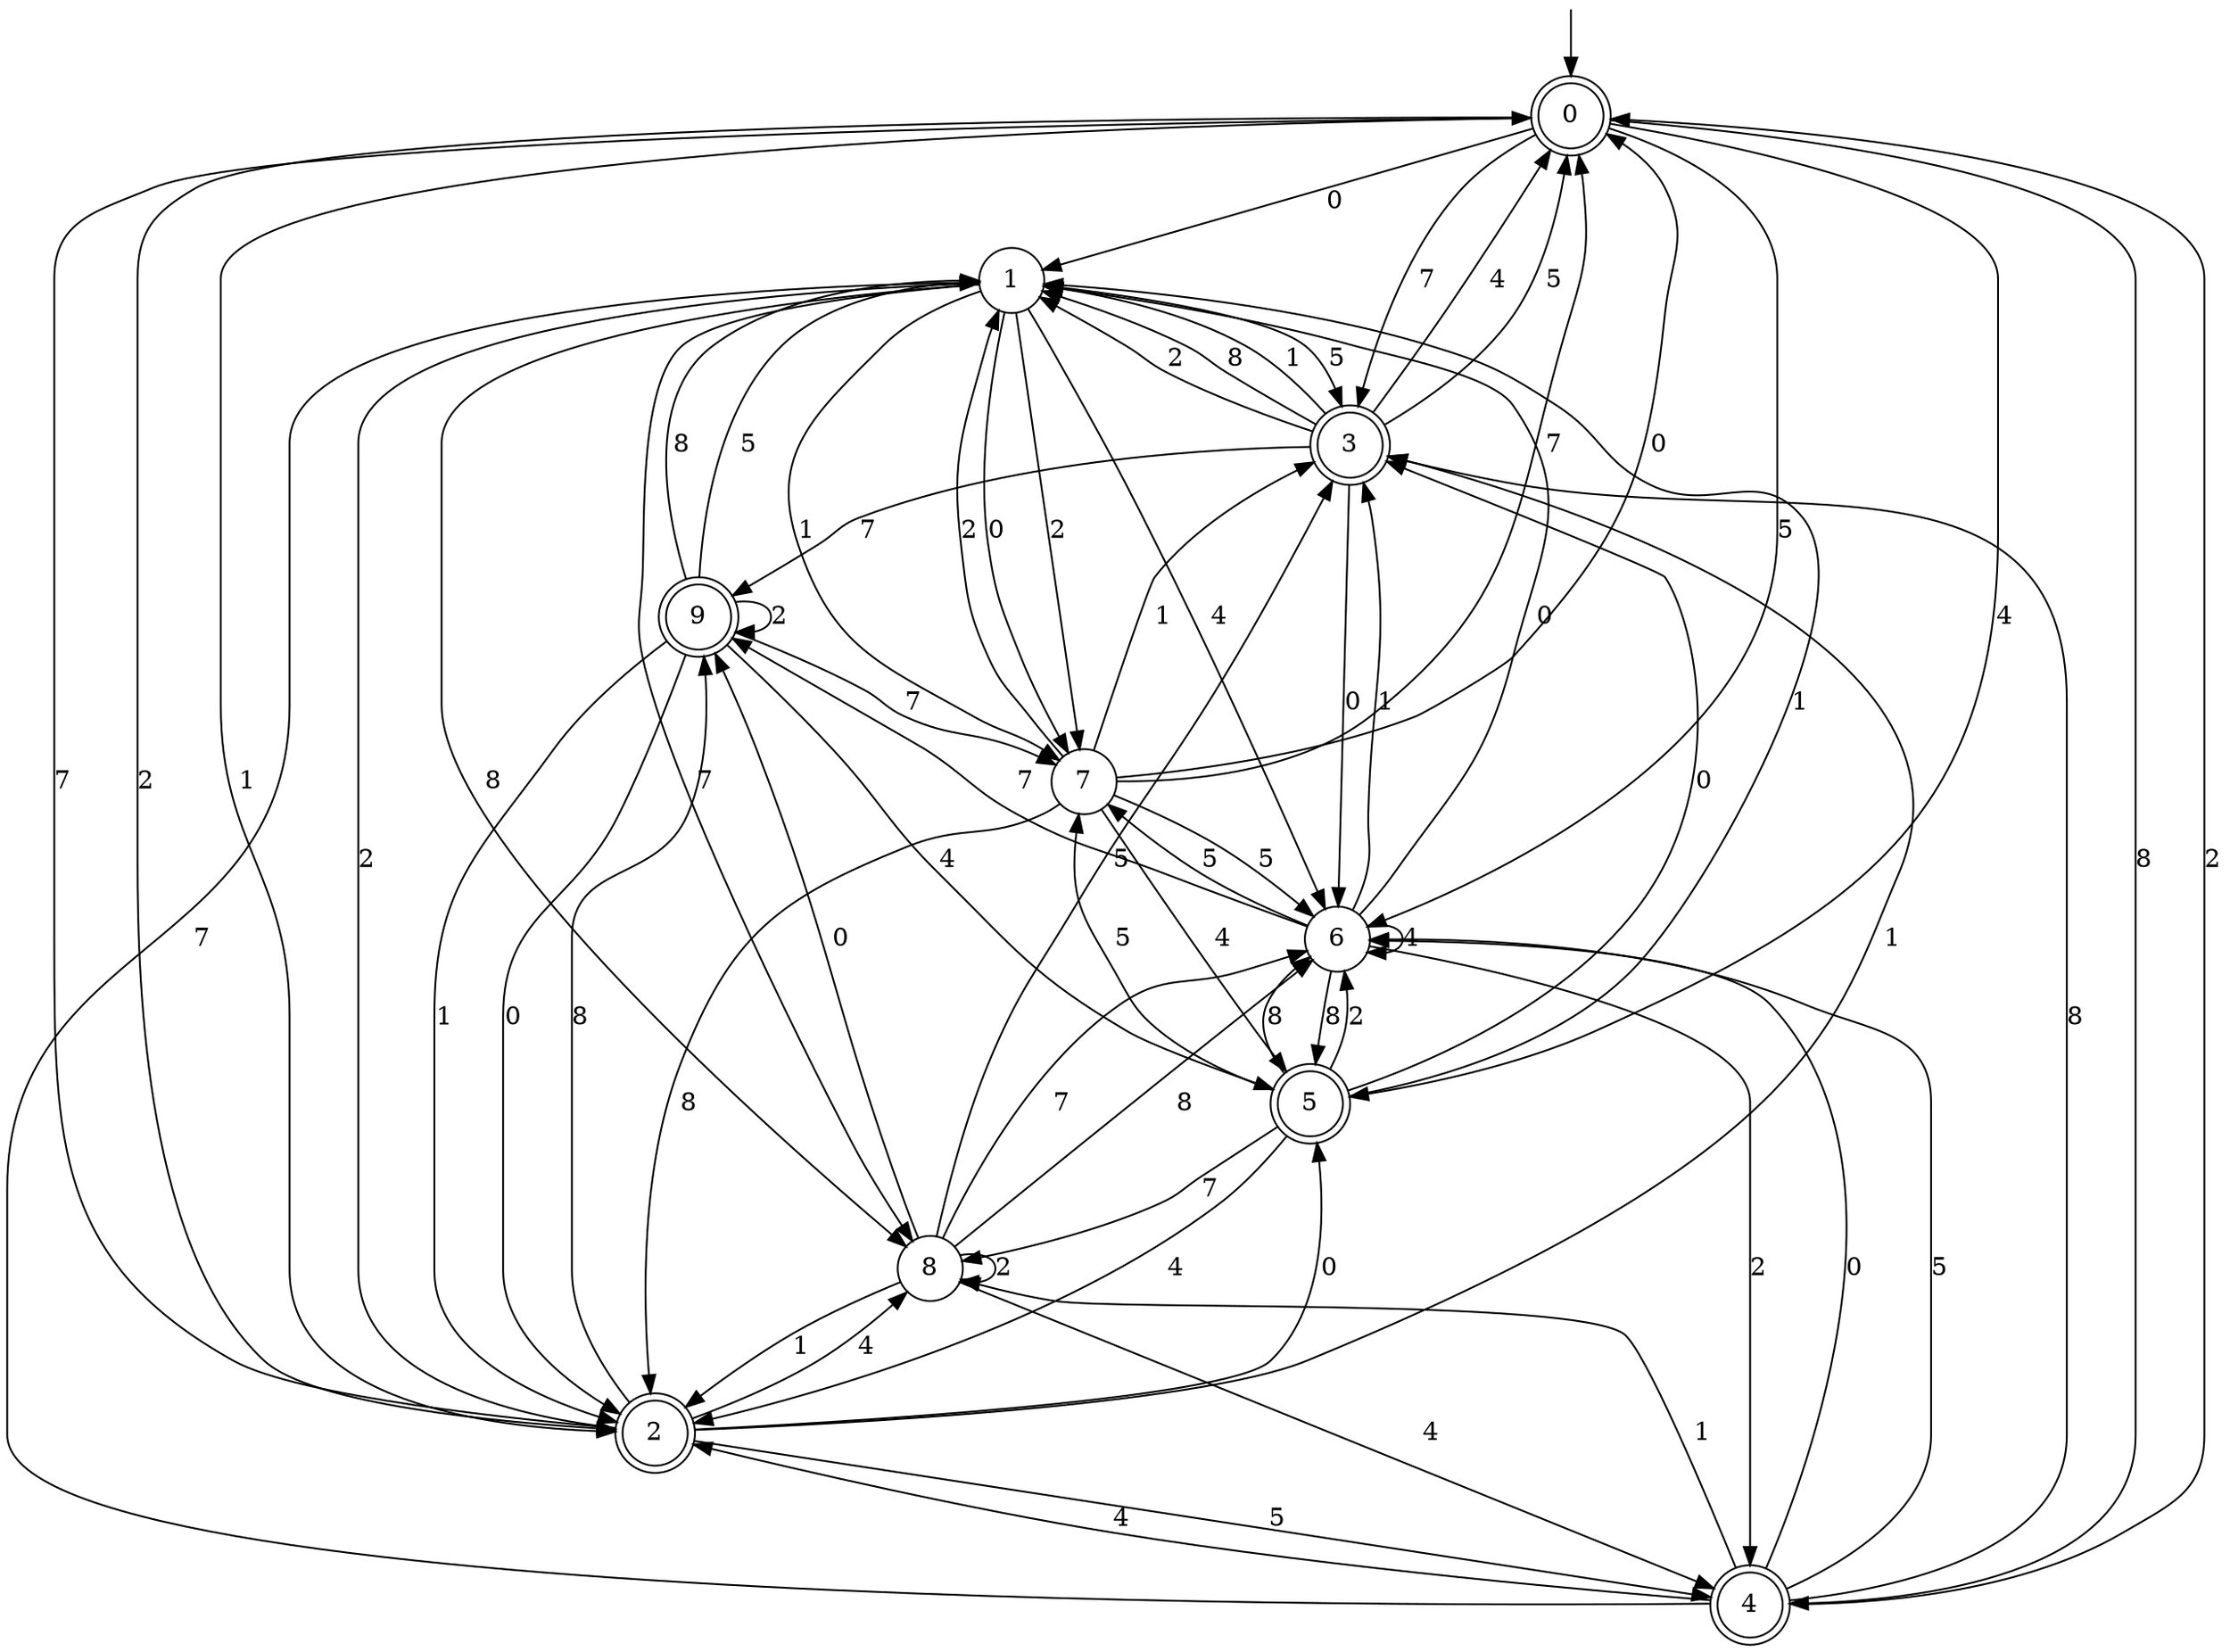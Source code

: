 digraph g {

	s0 [shape="doublecircle" label="0"];
	s1 [shape="circle" label="1"];
	s2 [shape="doublecircle" label="2"];
	s3 [shape="doublecircle" label="3"];
	s4 [shape="doublecircle" label="4"];
	s5 [shape="doublecircle" label="5"];
	s6 [shape="circle" label="6"];
	s7 [shape="circle" label="7"];
	s8 [shape="circle" label="8"];
	s9 [shape="doublecircle" label="9"];
	s0 -> s1 [label="0"];
	s0 -> s2 [label="2"];
	s0 -> s3 [label="7"];
	s0 -> s4 [label="8"];
	s0 -> s2 [label="1"];
	s0 -> s5 [label="4"];
	s0 -> s6 [label="5"];
	s1 -> s7 [label="0"];
	s1 -> s7 [label="2"];
	s1 -> s8 [label="7"];
	s1 -> s8 [label="8"];
	s1 -> s7 [label="1"];
	s1 -> s6 [label="4"];
	s1 -> s3 [label="5"];
	s2 -> s5 [label="0"];
	s2 -> s1 [label="2"];
	s2 -> s0 [label="7"];
	s2 -> s9 [label="8"];
	s2 -> s3 [label="1"];
	s2 -> s8 [label="4"];
	s2 -> s4 [label="5"];
	s3 -> s6 [label="0"];
	s3 -> s1 [label="2"];
	s3 -> s9 [label="7"];
	s3 -> s1 [label="8"];
	s3 -> s1 [label="1"];
	s3 -> s0 [label="4"];
	s3 -> s0 [label="5"];
	s4 -> s6 [label="0"];
	s4 -> s0 [label="2"];
	s4 -> s1 [label="7"];
	s4 -> s3 [label="8"];
	s4 -> s8 [label="1"];
	s4 -> s2 [label="4"];
	s4 -> s6 [label="5"];
	s5 -> s3 [label="0"];
	s5 -> s6 [label="2"];
	s5 -> s8 [label="7"];
	s5 -> s6 [label="8"];
	s5 -> s1 [label="1"];
	s5 -> s2 [label="4"];
	s5 -> s7 [label="5"];
	s6 -> s1 [label="0"];
	s6 -> s4 [label="2"];
	s6 -> s9 [label="7"];
	s6 -> s5 [label="8"];
	s6 -> s3 [label="1"];
	s6 -> s6 [label="4"];
	s6 -> s7 [label="5"];
	s7 -> s0 [label="0"];
	s7 -> s1 [label="2"];
	s7 -> s0 [label="7"];
	s7 -> s2 [label="8"];
	s7 -> s3 [label="1"];
	s7 -> s5 [label="4"];
	s7 -> s6 [label="5"];
	s8 -> s9 [label="0"];
	s8 -> s8 [label="2"];
	s8 -> s6 [label="7"];
	s8 -> s6 [label="8"];
	s8 -> s2 [label="1"];
	s8 -> s4 [label="4"];
	s8 -> s3 [label="5"];
	s9 -> s2 [label="0"];
	s9 -> s9 [label="2"];
	s9 -> s7 [label="7"];
	s9 -> s1 [label="8"];
	s9 -> s2 [label="1"];
	s9 -> s5 [label="4"];
	s9 -> s1 [label="5"];

__start0 [label="" shape="none" width="0" height="0"];
__start0 -> s0;

}
